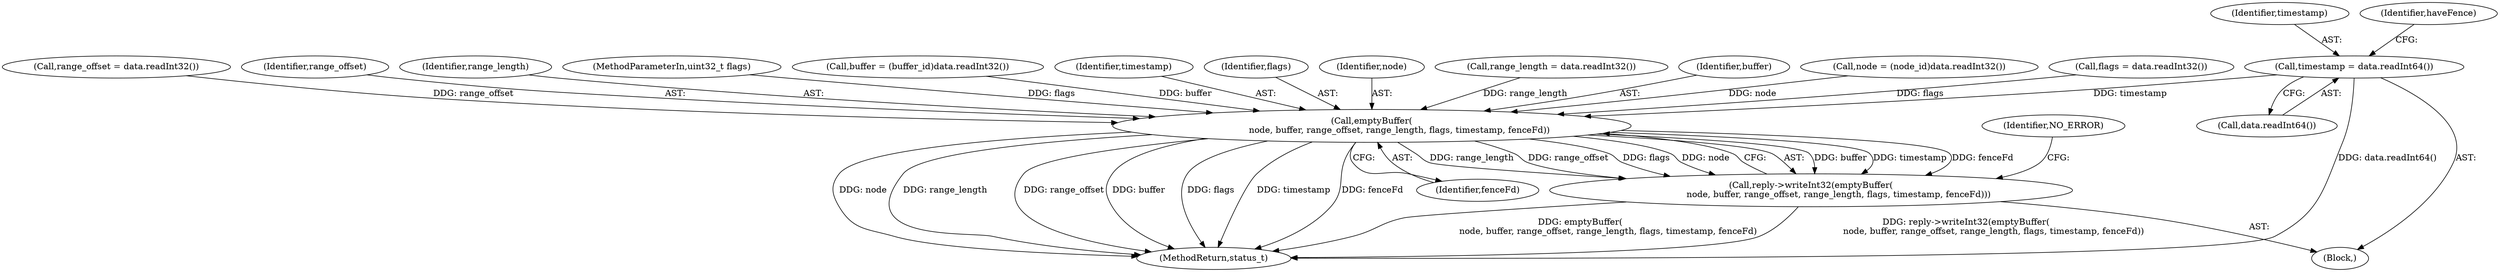 digraph "0_Android_295c883fe3105b19bcd0f9e07d54c6b589fc5bff@API" {
"1001151" [label="(Call,timestamp = data.readInt64())"];
"1001161" [label="(Call,emptyBuffer(\n                    node, buffer, range_offset, range_length, flags, timestamp, fenceFd))"];
"1001160" [label="(Call,reply->writeInt32(emptyBuffer(\n                    node, buffer, range_offset, range_length, flags, timestamp, fenceFd)))"];
"1001133" [label="(Call,buffer = (buffer_id)data.readInt32())"];
"1001214" [label="(MethodReturn,status_t)"];
"1001167" [label="(Identifier,timestamp)"];
"1001166" [label="(Identifier,flags)"];
"1001162" [label="(Identifier,node)"];
"1001143" [label="(Call,range_length = data.readInt32())"];
"1001168" [label="(Identifier,fenceFd)"];
"1001151" [label="(Call,timestamp = data.readInt64())"];
"1001170" [label="(Identifier,NO_ERROR)"];
"1001163" [label="(Identifier,buffer)"];
"1001121" [label="(Block,)"];
"1001153" [label="(Call,data.readInt64())"];
"1001161" [label="(Call,emptyBuffer(\n                    node, buffer, range_offset, range_length, flags, timestamp, fenceFd))"];
"1001127" [label="(Call,node = (node_id)data.readInt32())"];
"1001147" [label="(Call,flags = data.readInt32())"];
"1001139" [label="(Call,range_offset = data.readInt32())"];
"1001164" [label="(Identifier,range_offset)"];
"1001165" [label="(Identifier,range_length)"];
"1000105" [label="(MethodParameterIn,uint32_t flags)"];
"1001160" [label="(Call,reply->writeInt32(emptyBuffer(\n                    node, buffer, range_offset, range_length, flags, timestamp, fenceFd)))"];
"1001152" [label="(Identifier,timestamp)"];
"1001156" [label="(Identifier,haveFence)"];
"1001151" -> "1001121"  [label="AST: "];
"1001151" -> "1001153"  [label="CFG: "];
"1001152" -> "1001151"  [label="AST: "];
"1001153" -> "1001151"  [label="AST: "];
"1001156" -> "1001151"  [label="CFG: "];
"1001151" -> "1001214"  [label="DDG: data.readInt64()"];
"1001151" -> "1001161"  [label="DDG: timestamp"];
"1001161" -> "1001160"  [label="AST: "];
"1001161" -> "1001168"  [label="CFG: "];
"1001162" -> "1001161"  [label="AST: "];
"1001163" -> "1001161"  [label="AST: "];
"1001164" -> "1001161"  [label="AST: "];
"1001165" -> "1001161"  [label="AST: "];
"1001166" -> "1001161"  [label="AST: "];
"1001167" -> "1001161"  [label="AST: "];
"1001168" -> "1001161"  [label="AST: "];
"1001160" -> "1001161"  [label="CFG: "];
"1001161" -> "1001214"  [label="DDG: buffer"];
"1001161" -> "1001214"  [label="DDG: flags"];
"1001161" -> "1001214"  [label="DDG: range_length"];
"1001161" -> "1001214"  [label="DDG: range_offset"];
"1001161" -> "1001214"  [label="DDG: timestamp"];
"1001161" -> "1001214"  [label="DDG: fenceFd"];
"1001161" -> "1001214"  [label="DDG: node"];
"1001161" -> "1001160"  [label="DDG: buffer"];
"1001161" -> "1001160"  [label="DDG: timestamp"];
"1001161" -> "1001160"  [label="DDG: fenceFd"];
"1001161" -> "1001160"  [label="DDG: range_length"];
"1001161" -> "1001160"  [label="DDG: range_offset"];
"1001161" -> "1001160"  [label="DDG: flags"];
"1001161" -> "1001160"  [label="DDG: node"];
"1001127" -> "1001161"  [label="DDG: node"];
"1001133" -> "1001161"  [label="DDG: buffer"];
"1001139" -> "1001161"  [label="DDG: range_offset"];
"1001143" -> "1001161"  [label="DDG: range_length"];
"1001147" -> "1001161"  [label="DDG: flags"];
"1000105" -> "1001161"  [label="DDG: flags"];
"1001160" -> "1001121"  [label="AST: "];
"1001170" -> "1001160"  [label="CFG: "];
"1001160" -> "1001214"  [label="DDG: reply->writeInt32(emptyBuffer(\n                    node, buffer, range_offset, range_length, flags, timestamp, fenceFd))"];
"1001160" -> "1001214"  [label="DDG: emptyBuffer(\n                    node, buffer, range_offset, range_length, flags, timestamp, fenceFd)"];
}

